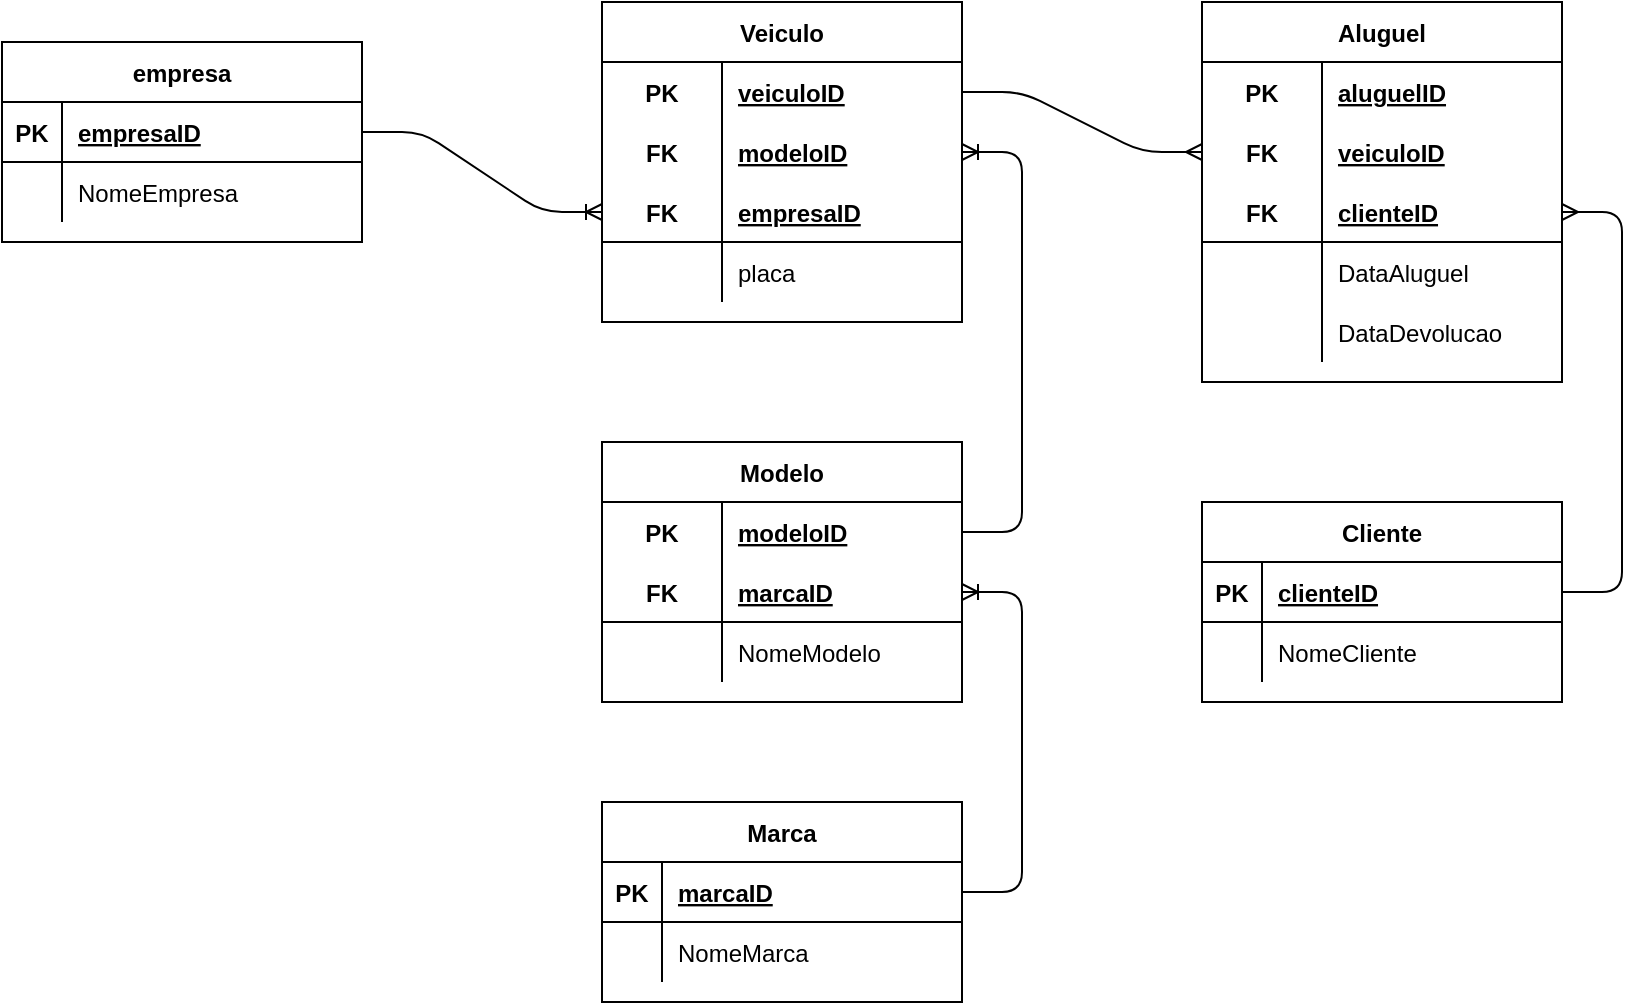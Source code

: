 <mxfile version="14.9.4" type="device"><diagram id="Ku3yeD4uqRv7sbfltiYJ" name="Page-1"><mxGraphModel dx="1422" dy="832" grid="1" gridSize="10" guides="1" tooltips="1" connect="1" arrows="1" fold="1" page="1" pageScale="1" pageWidth="827" pageHeight="1169" math="0" shadow="0"><root><mxCell id="0"/><mxCell id="1" parent="0"/><mxCell id="AxUOUuWFv2B5eqLENCWh-1" value="empresa" style="shape=table;startSize=30;container=1;collapsible=1;childLayout=tableLayout;fixedRows=1;rowLines=0;fontStyle=1;align=center;resizeLast=1;" vertex="1" parent="1"><mxGeometry x="20" y="370" width="180" height="100" as="geometry"/></mxCell><mxCell id="AxUOUuWFv2B5eqLENCWh-2" value="" style="shape=partialRectangle;collapsible=0;dropTarget=0;pointerEvents=0;fillColor=none;top=0;left=0;bottom=1;right=0;points=[[0,0.5],[1,0.5]];portConstraint=eastwest;" vertex="1" parent="AxUOUuWFv2B5eqLENCWh-1"><mxGeometry y="30" width="180" height="30" as="geometry"/></mxCell><mxCell id="AxUOUuWFv2B5eqLENCWh-3" value="PK" style="shape=partialRectangle;connectable=0;fillColor=none;top=0;left=0;bottom=0;right=0;fontStyle=1;overflow=hidden;" vertex="1" parent="AxUOUuWFv2B5eqLENCWh-2"><mxGeometry width="30" height="30" as="geometry"/></mxCell><mxCell id="AxUOUuWFv2B5eqLENCWh-4" value="empresaID" style="shape=partialRectangle;connectable=0;fillColor=none;top=0;left=0;bottom=0;right=0;align=left;spacingLeft=6;fontStyle=5;overflow=hidden;" vertex="1" parent="AxUOUuWFv2B5eqLENCWh-2"><mxGeometry x="30" width="150" height="30" as="geometry"/></mxCell><mxCell id="AxUOUuWFv2B5eqLENCWh-5" value="" style="shape=partialRectangle;collapsible=0;dropTarget=0;pointerEvents=0;fillColor=none;top=0;left=0;bottom=0;right=0;points=[[0,0.5],[1,0.5]];portConstraint=eastwest;" vertex="1" parent="AxUOUuWFv2B5eqLENCWh-1"><mxGeometry y="60" width="180" height="30" as="geometry"/></mxCell><mxCell id="AxUOUuWFv2B5eqLENCWh-6" value="" style="shape=partialRectangle;connectable=0;fillColor=none;top=0;left=0;bottom=0;right=0;editable=1;overflow=hidden;" vertex="1" parent="AxUOUuWFv2B5eqLENCWh-5"><mxGeometry width="30" height="30" as="geometry"/></mxCell><mxCell id="AxUOUuWFv2B5eqLENCWh-7" value="NomeEmpresa" style="shape=partialRectangle;connectable=0;fillColor=none;top=0;left=0;bottom=0;right=0;align=left;spacingLeft=6;overflow=hidden;" vertex="1" parent="AxUOUuWFv2B5eqLENCWh-5"><mxGeometry x="30" width="150" height="30" as="geometry"/></mxCell><mxCell id="AxUOUuWFv2B5eqLENCWh-14" value="Veiculo" style="shape=table;startSize=30;container=1;collapsible=1;childLayout=tableLayout;fixedRows=1;rowLines=0;fontStyle=1;align=center;resizeLast=1;" vertex="1" parent="1"><mxGeometry x="320" y="350" width="180" height="160" as="geometry"/></mxCell><mxCell id="AxUOUuWFv2B5eqLENCWh-15" value="" style="shape=partialRectangle;collapsible=0;dropTarget=0;pointerEvents=0;fillColor=none;top=0;left=0;bottom=0;right=0;points=[[0,0.5],[1,0.5]];portConstraint=eastwest;" vertex="1" parent="AxUOUuWFv2B5eqLENCWh-14"><mxGeometry y="30" width="180" height="30" as="geometry"/></mxCell><mxCell id="AxUOUuWFv2B5eqLENCWh-16" value="PK" style="shape=partialRectangle;connectable=0;fillColor=none;top=0;left=0;bottom=0;right=0;fontStyle=1;overflow=hidden;" vertex="1" parent="AxUOUuWFv2B5eqLENCWh-15"><mxGeometry width="60" height="30" as="geometry"/></mxCell><mxCell id="AxUOUuWFv2B5eqLENCWh-17" value="veiculoID" style="shape=partialRectangle;connectable=0;fillColor=none;top=0;left=0;bottom=0;right=0;align=left;spacingLeft=6;fontStyle=5;overflow=hidden;" vertex="1" parent="AxUOUuWFv2B5eqLENCWh-15"><mxGeometry x="60" width="120" height="30" as="geometry"/></mxCell><mxCell id="AxUOUuWFv2B5eqLENCWh-66" value="" style="shape=partialRectangle;collapsible=0;dropTarget=0;pointerEvents=0;fillColor=none;top=0;left=0;bottom=0;right=0;points=[[0,0.5],[1,0.5]];portConstraint=eastwest;" vertex="1" parent="AxUOUuWFv2B5eqLENCWh-14"><mxGeometry y="60" width="180" height="30" as="geometry"/></mxCell><mxCell id="AxUOUuWFv2B5eqLENCWh-67" value="FK" style="shape=partialRectangle;connectable=0;fillColor=none;top=0;left=0;bottom=0;right=0;fontStyle=1;overflow=hidden;" vertex="1" parent="AxUOUuWFv2B5eqLENCWh-66"><mxGeometry width="60" height="30" as="geometry"/></mxCell><mxCell id="AxUOUuWFv2B5eqLENCWh-68" value="modeloID" style="shape=partialRectangle;connectable=0;fillColor=none;top=0;left=0;bottom=0;right=0;align=left;spacingLeft=6;fontStyle=5;overflow=hidden;" vertex="1" parent="AxUOUuWFv2B5eqLENCWh-66"><mxGeometry x="60" width="120" height="30" as="geometry"/></mxCell><mxCell id="AxUOUuWFv2B5eqLENCWh-18" value="" style="shape=partialRectangle;collapsible=0;dropTarget=0;pointerEvents=0;fillColor=none;top=0;left=0;bottom=1;right=0;points=[[0,0.5],[1,0.5]];portConstraint=eastwest;" vertex="1" parent="AxUOUuWFv2B5eqLENCWh-14"><mxGeometry y="90" width="180" height="30" as="geometry"/></mxCell><mxCell id="AxUOUuWFv2B5eqLENCWh-19" value="FK" style="shape=partialRectangle;connectable=0;fillColor=none;top=0;left=0;bottom=0;right=0;fontStyle=1;overflow=hidden;" vertex="1" parent="AxUOUuWFv2B5eqLENCWh-18"><mxGeometry width="60" height="30" as="geometry"/></mxCell><mxCell id="AxUOUuWFv2B5eqLENCWh-20" value="empresaID" style="shape=partialRectangle;connectable=0;fillColor=none;top=0;left=0;bottom=0;right=0;align=left;spacingLeft=6;fontStyle=5;overflow=hidden;" vertex="1" parent="AxUOUuWFv2B5eqLENCWh-18"><mxGeometry x="60" width="120" height="30" as="geometry"/></mxCell><mxCell id="AxUOUuWFv2B5eqLENCWh-21" value="" style="shape=partialRectangle;collapsible=0;dropTarget=0;pointerEvents=0;fillColor=none;top=0;left=0;bottom=0;right=0;points=[[0,0.5],[1,0.5]];portConstraint=eastwest;" vertex="1" parent="AxUOUuWFv2B5eqLENCWh-14"><mxGeometry y="120" width="180" height="30" as="geometry"/></mxCell><mxCell id="AxUOUuWFv2B5eqLENCWh-22" value="" style="shape=partialRectangle;connectable=0;fillColor=none;top=0;left=0;bottom=0;right=0;editable=1;overflow=hidden;" vertex="1" parent="AxUOUuWFv2B5eqLENCWh-21"><mxGeometry width="60" height="30" as="geometry"/></mxCell><mxCell id="AxUOUuWFv2B5eqLENCWh-23" value="placa" style="shape=partialRectangle;connectable=0;fillColor=none;top=0;left=0;bottom=0;right=0;align=left;spacingLeft=6;overflow=hidden;" vertex="1" parent="AxUOUuWFv2B5eqLENCWh-21"><mxGeometry x="60" width="120" height="30" as="geometry"/></mxCell><mxCell id="AxUOUuWFv2B5eqLENCWh-27" value="Modelo" style="shape=table;startSize=30;container=1;collapsible=1;childLayout=tableLayout;fixedRows=1;rowLines=0;fontStyle=1;align=center;resizeLast=1;" vertex="1" parent="1"><mxGeometry x="320" y="570" width="180" height="130" as="geometry"/></mxCell><mxCell id="AxUOUuWFv2B5eqLENCWh-28" value="" style="shape=partialRectangle;collapsible=0;dropTarget=0;pointerEvents=0;fillColor=none;top=0;left=0;bottom=0;right=0;points=[[0,0.5],[1,0.5]];portConstraint=eastwest;" vertex="1" parent="AxUOUuWFv2B5eqLENCWh-27"><mxGeometry y="30" width="180" height="30" as="geometry"/></mxCell><mxCell id="AxUOUuWFv2B5eqLENCWh-29" value="PK" style="shape=partialRectangle;connectable=0;fillColor=none;top=0;left=0;bottom=0;right=0;fontStyle=1;overflow=hidden;" vertex="1" parent="AxUOUuWFv2B5eqLENCWh-28"><mxGeometry width="60" height="30" as="geometry"/></mxCell><mxCell id="AxUOUuWFv2B5eqLENCWh-30" value="modeloID" style="shape=partialRectangle;connectable=0;fillColor=none;top=0;left=0;bottom=0;right=0;align=left;spacingLeft=6;fontStyle=5;overflow=hidden;" vertex="1" parent="AxUOUuWFv2B5eqLENCWh-28"><mxGeometry x="60" width="120" height="30" as="geometry"/></mxCell><mxCell id="AxUOUuWFv2B5eqLENCWh-31" value="" style="shape=partialRectangle;collapsible=0;dropTarget=0;pointerEvents=0;fillColor=none;top=0;left=0;bottom=1;right=0;points=[[0,0.5],[1,0.5]];portConstraint=eastwest;" vertex="1" parent="AxUOUuWFv2B5eqLENCWh-27"><mxGeometry y="60" width="180" height="30" as="geometry"/></mxCell><mxCell id="AxUOUuWFv2B5eqLENCWh-32" value="FK" style="shape=partialRectangle;connectable=0;fillColor=none;top=0;left=0;bottom=0;right=0;fontStyle=1;overflow=hidden;" vertex="1" parent="AxUOUuWFv2B5eqLENCWh-31"><mxGeometry width="60" height="30" as="geometry"/></mxCell><mxCell id="AxUOUuWFv2B5eqLENCWh-33" value="marcaID" style="shape=partialRectangle;connectable=0;fillColor=none;top=0;left=0;bottom=0;right=0;align=left;spacingLeft=6;fontStyle=5;overflow=hidden;" vertex="1" parent="AxUOUuWFv2B5eqLENCWh-31"><mxGeometry x="60" width="120" height="30" as="geometry"/></mxCell><mxCell id="AxUOUuWFv2B5eqLENCWh-34" value="" style="shape=partialRectangle;collapsible=0;dropTarget=0;pointerEvents=0;fillColor=none;top=0;left=0;bottom=0;right=0;points=[[0,0.5],[1,0.5]];portConstraint=eastwest;" vertex="1" parent="AxUOUuWFv2B5eqLENCWh-27"><mxGeometry y="90" width="180" height="30" as="geometry"/></mxCell><mxCell id="AxUOUuWFv2B5eqLENCWh-35" value="" style="shape=partialRectangle;connectable=0;fillColor=none;top=0;left=0;bottom=0;right=0;editable=1;overflow=hidden;" vertex="1" parent="AxUOUuWFv2B5eqLENCWh-34"><mxGeometry width="60" height="30" as="geometry"/></mxCell><mxCell id="AxUOUuWFv2B5eqLENCWh-36" value="NomeModelo" style="shape=partialRectangle;connectable=0;fillColor=none;top=0;left=0;bottom=0;right=0;align=left;spacingLeft=6;overflow=hidden;" vertex="1" parent="AxUOUuWFv2B5eqLENCWh-34"><mxGeometry x="60" width="120" height="30" as="geometry"/></mxCell><mxCell id="AxUOUuWFv2B5eqLENCWh-53" value="Marca" style="shape=table;startSize=30;container=1;collapsible=1;childLayout=tableLayout;fixedRows=1;rowLines=0;fontStyle=1;align=center;resizeLast=1;" vertex="1" parent="1"><mxGeometry x="320" y="750" width="180" height="100" as="geometry"/></mxCell><mxCell id="AxUOUuWFv2B5eqLENCWh-54" value="" style="shape=partialRectangle;collapsible=0;dropTarget=0;pointerEvents=0;fillColor=none;top=0;left=0;bottom=1;right=0;points=[[0,0.5],[1,0.5]];portConstraint=eastwest;" vertex="1" parent="AxUOUuWFv2B5eqLENCWh-53"><mxGeometry y="30" width="180" height="30" as="geometry"/></mxCell><mxCell id="AxUOUuWFv2B5eqLENCWh-55" value="PK" style="shape=partialRectangle;connectable=0;fillColor=none;top=0;left=0;bottom=0;right=0;fontStyle=1;overflow=hidden;" vertex="1" parent="AxUOUuWFv2B5eqLENCWh-54"><mxGeometry width="30" height="30" as="geometry"/></mxCell><mxCell id="AxUOUuWFv2B5eqLENCWh-56" value="marcaID" style="shape=partialRectangle;connectable=0;fillColor=none;top=0;left=0;bottom=0;right=0;align=left;spacingLeft=6;fontStyle=5;overflow=hidden;" vertex="1" parent="AxUOUuWFv2B5eqLENCWh-54"><mxGeometry x="30" width="150" height="30" as="geometry"/></mxCell><mxCell id="AxUOUuWFv2B5eqLENCWh-57" value="" style="shape=partialRectangle;collapsible=0;dropTarget=0;pointerEvents=0;fillColor=none;top=0;left=0;bottom=0;right=0;points=[[0,0.5],[1,0.5]];portConstraint=eastwest;" vertex="1" parent="AxUOUuWFv2B5eqLENCWh-53"><mxGeometry y="60" width="180" height="30" as="geometry"/></mxCell><mxCell id="AxUOUuWFv2B5eqLENCWh-58" value="" style="shape=partialRectangle;connectable=0;fillColor=none;top=0;left=0;bottom=0;right=0;editable=1;overflow=hidden;" vertex="1" parent="AxUOUuWFv2B5eqLENCWh-57"><mxGeometry width="30" height="30" as="geometry"/></mxCell><mxCell id="AxUOUuWFv2B5eqLENCWh-59" value="NomeMarca" style="shape=partialRectangle;connectable=0;fillColor=none;top=0;left=0;bottom=0;right=0;align=left;spacingLeft=6;overflow=hidden;" vertex="1" parent="AxUOUuWFv2B5eqLENCWh-57"><mxGeometry x="30" width="150" height="30" as="geometry"/></mxCell><mxCell id="AxUOUuWFv2B5eqLENCWh-69" value="" style="edgeStyle=entityRelationEdgeStyle;fontSize=12;html=1;endArrow=ERoneToMany;" edge="1" parent="1" source="AxUOUuWFv2B5eqLENCWh-54" target="AxUOUuWFv2B5eqLENCWh-31"><mxGeometry width="100" height="100" relative="1" as="geometry"><mxPoint x="140" y="810" as="sourcePoint"/><mxPoint x="140" y="660" as="targetPoint"/></mxGeometry></mxCell><mxCell id="AxUOUuWFv2B5eqLENCWh-71" value="" style="edgeStyle=entityRelationEdgeStyle;fontSize=12;html=1;endArrow=ERoneToMany;" edge="1" parent="1" source="AxUOUuWFv2B5eqLENCWh-28" target="AxUOUuWFv2B5eqLENCWh-66"><mxGeometry width="100" height="100" relative="1" as="geometry"><mxPoint x="670" y="700" as="sourcePoint"/><mxPoint x="460" y="580" as="targetPoint"/></mxGeometry></mxCell><mxCell id="AxUOUuWFv2B5eqLENCWh-72" value="" style="edgeStyle=entityRelationEdgeStyle;fontSize=12;html=1;endArrow=ERoneToMany;" edge="1" parent="1" source="AxUOUuWFv2B5eqLENCWh-2" target="AxUOUuWFv2B5eqLENCWh-18"><mxGeometry width="100" height="100" relative="1" as="geometry"><mxPoint x="360" y="680" as="sourcePoint"/><mxPoint x="460" y="580" as="targetPoint"/></mxGeometry></mxCell><mxCell id="AxUOUuWFv2B5eqLENCWh-76" value="Aluguel" style="shape=table;startSize=30;container=1;collapsible=1;childLayout=tableLayout;fixedRows=1;rowLines=0;fontStyle=1;align=center;resizeLast=1;" vertex="1" parent="1"><mxGeometry x="620" y="350" width="180" height="190" as="geometry"/></mxCell><mxCell id="AxUOUuWFv2B5eqLENCWh-77" value="" style="shape=partialRectangle;collapsible=0;dropTarget=0;pointerEvents=0;fillColor=none;top=0;left=0;bottom=0;right=0;points=[[0,0.5],[1,0.5]];portConstraint=eastwest;" vertex="1" parent="AxUOUuWFv2B5eqLENCWh-76"><mxGeometry y="30" width="180" height="30" as="geometry"/></mxCell><mxCell id="AxUOUuWFv2B5eqLENCWh-78" value="PK" style="shape=partialRectangle;connectable=0;fillColor=none;top=0;left=0;bottom=0;right=0;fontStyle=1;overflow=hidden;" vertex="1" parent="AxUOUuWFv2B5eqLENCWh-77"><mxGeometry width="60" height="30" as="geometry"/></mxCell><mxCell id="AxUOUuWFv2B5eqLENCWh-79" value="aluguelID" style="shape=partialRectangle;connectable=0;fillColor=none;top=0;left=0;bottom=0;right=0;align=left;spacingLeft=6;fontStyle=5;overflow=hidden;" vertex="1" parent="AxUOUuWFv2B5eqLENCWh-77"><mxGeometry x="60" width="120" height="30" as="geometry"/></mxCell><mxCell id="AxUOUuWFv2B5eqLENCWh-89" value="" style="shape=partialRectangle;collapsible=0;dropTarget=0;pointerEvents=0;fillColor=none;top=0;left=0;bottom=0;right=0;points=[[0,0.5],[1,0.5]];portConstraint=eastwest;" vertex="1" parent="AxUOUuWFv2B5eqLENCWh-76"><mxGeometry y="60" width="180" height="30" as="geometry"/></mxCell><mxCell id="AxUOUuWFv2B5eqLENCWh-90" value="FK" style="shape=partialRectangle;connectable=0;fillColor=none;top=0;left=0;bottom=0;right=0;fontStyle=1;overflow=hidden;" vertex="1" parent="AxUOUuWFv2B5eqLENCWh-89"><mxGeometry width="60" height="30" as="geometry"/></mxCell><mxCell id="AxUOUuWFv2B5eqLENCWh-91" value="veiculoID" style="shape=partialRectangle;connectable=0;fillColor=none;top=0;left=0;bottom=0;right=0;align=left;spacingLeft=6;fontStyle=5;overflow=hidden;" vertex="1" parent="AxUOUuWFv2B5eqLENCWh-89"><mxGeometry x="60" width="120" height="30" as="geometry"/></mxCell><mxCell id="AxUOUuWFv2B5eqLENCWh-80" value="" style="shape=partialRectangle;collapsible=0;dropTarget=0;pointerEvents=0;fillColor=none;top=0;left=0;bottom=1;right=0;points=[[0,0.5],[1,0.5]];portConstraint=eastwest;" vertex="1" parent="AxUOUuWFv2B5eqLENCWh-76"><mxGeometry y="90" width="180" height="30" as="geometry"/></mxCell><mxCell id="AxUOUuWFv2B5eqLENCWh-81" value="FK" style="shape=partialRectangle;connectable=0;fillColor=none;top=0;left=0;bottom=0;right=0;fontStyle=1;overflow=hidden;" vertex="1" parent="AxUOUuWFv2B5eqLENCWh-80"><mxGeometry width="60" height="30" as="geometry"/></mxCell><mxCell id="AxUOUuWFv2B5eqLENCWh-82" value="clienteID" style="shape=partialRectangle;connectable=0;fillColor=none;top=0;left=0;bottom=0;right=0;align=left;spacingLeft=6;fontStyle=5;overflow=hidden;" vertex="1" parent="AxUOUuWFv2B5eqLENCWh-80"><mxGeometry x="60" width="120" height="30" as="geometry"/></mxCell><mxCell id="AxUOUuWFv2B5eqLENCWh-83" value="" style="shape=partialRectangle;collapsible=0;dropTarget=0;pointerEvents=0;fillColor=none;top=0;left=0;bottom=0;right=0;points=[[0,0.5],[1,0.5]];portConstraint=eastwest;" vertex="1" parent="AxUOUuWFv2B5eqLENCWh-76"><mxGeometry y="120" width="180" height="30" as="geometry"/></mxCell><mxCell id="AxUOUuWFv2B5eqLENCWh-84" value="" style="shape=partialRectangle;connectable=0;fillColor=none;top=0;left=0;bottom=0;right=0;editable=1;overflow=hidden;" vertex="1" parent="AxUOUuWFv2B5eqLENCWh-83"><mxGeometry width="60" height="30" as="geometry"/></mxCell><mxCell id="AxUOUuWFv2B5eqLENCWh-85" value="DataAluguel" style="shape=partialRectangle;connectable=0;fillColor=none;top=0;left=0;bottom=0;right=0;align=left;spacingLeft=6;overflow=hidden;" vertex="1" parent="AxUOUuWFv2B5eqLENCWh-83"><mxGeometry x="60" width="120" height="30" as="geometry"/></mxCell><mxCell id="AxUOUuWFv2B5eqLENCWh-86" value="" style="shape=partialRectangle;collapsible=0;dropTarget=0;pointerEvents=0;fillColor=none;top=0;left=0;bottom=0;right=0;points=[[0,0.5],[1,0.5]];portConstraint=eastwest;" vertex="1" parent="AxUOUuWFv2B5eqLENCWh-76"><mxGeometry y="150" width="180" height="30" as="geometry"/></mxCell><mxCell id="AxUOUuWFv2B5eqLENCWh-87" value="" style="shape=partialRectangle;connectable=0;fillColor=none;top=0;left=0;bottom=0;right=0;editable=1;overflow=hidden;" vertex="1" parent="AxUOUuWFv2B5eqLENCWh-86"><mxGeometry width="60" height="30" as="geometry"/></mxCell><mxCell id="AxUOUuWFv2B5eqLENCWh-88" value="DataDevolucao" style="shape=partialRectangle;connectable=0;fillColor=none;top=0;left=0;bottom=0;right=0;align=left;spacingLeft=6;overflow=hidden;" vertex="1" parent="AxUOUuWFv2B5eqLENCWh-86"><mxGeometry x="60" width="120" height="30" as="geometry"/></mxCell><mxCell id="AxUOUuWFv2B5eqLENCWh-92" value="Cliente" style="shape=table;startSize=30;container=1;collapsible=1;childLayout=tableLayout;fixedRows=1;rowLines=0;fontStyle=1;align=center;resizeLast=1;" vertex="1" parent="1"><mxGeometry x="620" y="600" width="180" height="100" as="geometry"/></mxCell><mxCell id="AxUOUuWFv2B5eqLENCWh-93" value="" style="shape=partialRectangle;collapsible=0;dropTarget=0;pointerEvents=0;fillColor=none;top=0;left=0;bottom=1;right=0;points=[[0,0.5],[1,0.5]];portConstraint=eastwest;" vertex="1" parent="AxUOUuWFv2B5eqLENCWh-92"><mxGeometry y="30" width="180" height="30" as="geometry"/></mxCell><mxCell id="AxUOUuWFv2B5eqLENCWh-94" value="PK" style="shape=partialRectangle;connectable=0;fillColor=none;top=0;left=0;bottom=0;right=0;fontStyle=1;overflow=hidden;" vertex="1" parent="AxUOUuWFv2B5eqLENCWh-93"><mxGeometry width="30" height="30" as="geometry"/></mxCell><mxCell id="AxUOUuWFv2B5eqLENCWh-95" value="clienteID" style="shape=partialRectangle;connectable=0;fillColor=none;top=0;left=0;bottom=0;right=0;align=left;spacingLeft=6;fontStyle=5;overflow=hidden;" vertex="1" parent="AxUOUuWFv2B5eqLENCWh-93"><mxGeometry x="30" width="150" height="30" as="geometry"/></mxCell><mxCell id="AxUOUuWFv2B5eqLENCWh-96" value="" style="shape=partialRectangle;collapsible=0;dropTarget=0;pointerEvents=0;fillColor=none;top=0;left=0;bottom=0;right=0;points=[[0,0.5],[1,0.5]];portConstraint=eastwest;" vertex="1" parent="AxUOUuWFv2B5eqLENCWh-92"><mxGeometry y="60" width="180" height="30" as="geometry"/></mxCell><mxCell id="AxUOUuWFv2B5eqLENCWh-97" value="" style="shape=partialRectangle;connectable=0;fillColor=none;top=0;left=0;bottom=0;right=0;editable=1;overflow=hidden;" vertex="1" parent="AxUOUuWFv2B5eqLENCWh-96"><mxGeometry width="30" height="30" as="geometry"/></mxCell><mxCell id="AxUOUuWFv2B5eqLENCWh-98" value="NomeCliente" style="shape=partialRectangle;connectable=0;fillColor=none;top=0;left=0;bottom=0;right=0;align=left;spacingLeft=6;overflow=hidden;" vertex="1" parent="AxUOUuWFv2B5eqLENCWh-96"><mxGeometry x="30" width="150" height="30" as="geometry"/></mxCell><mxCell id="AxUOUuWFv2B5eqLENCWh-105" value="" style="edgeStyle=entityRelationEdgeStyle;fontSize=12;html=1;endArrow=ERmany;" edge="1" parent="1" source="AxUOUuWFv2B5eqLENCWh-15" target="AxUOUuWFv2B5eqLENCWh-89"><mxGeometry width="100" height="100" relative="1" as="geometry"><mxPoint x="570" y="390" as="sourcePoint"/><mxPoint x="460" y="580" as="targetPoint"/></mxGeometry></mxCell><mxCell id="AxUOUuWFv2B5eqLENCWh-106" value="" style="edgeStyle=entityRelationEdgeStyle;fontSize=12;html=1;endArrow=ERmany;" edge="1" parent="1" source="AxUOUuWFv2B5eqLENCWh-93" target="AxUOUuWFv2B5eqLENCWh-80"><mxGeometry width="100" height="100" relative="1" as="geometry"><mxPoint x="360" y="680" as="sourcePoint"/><mxPoint x="460" y="580" as="targetPoint"/></mxGeometry></mxCell></root></mxGraphModel></diagram></mxfile>